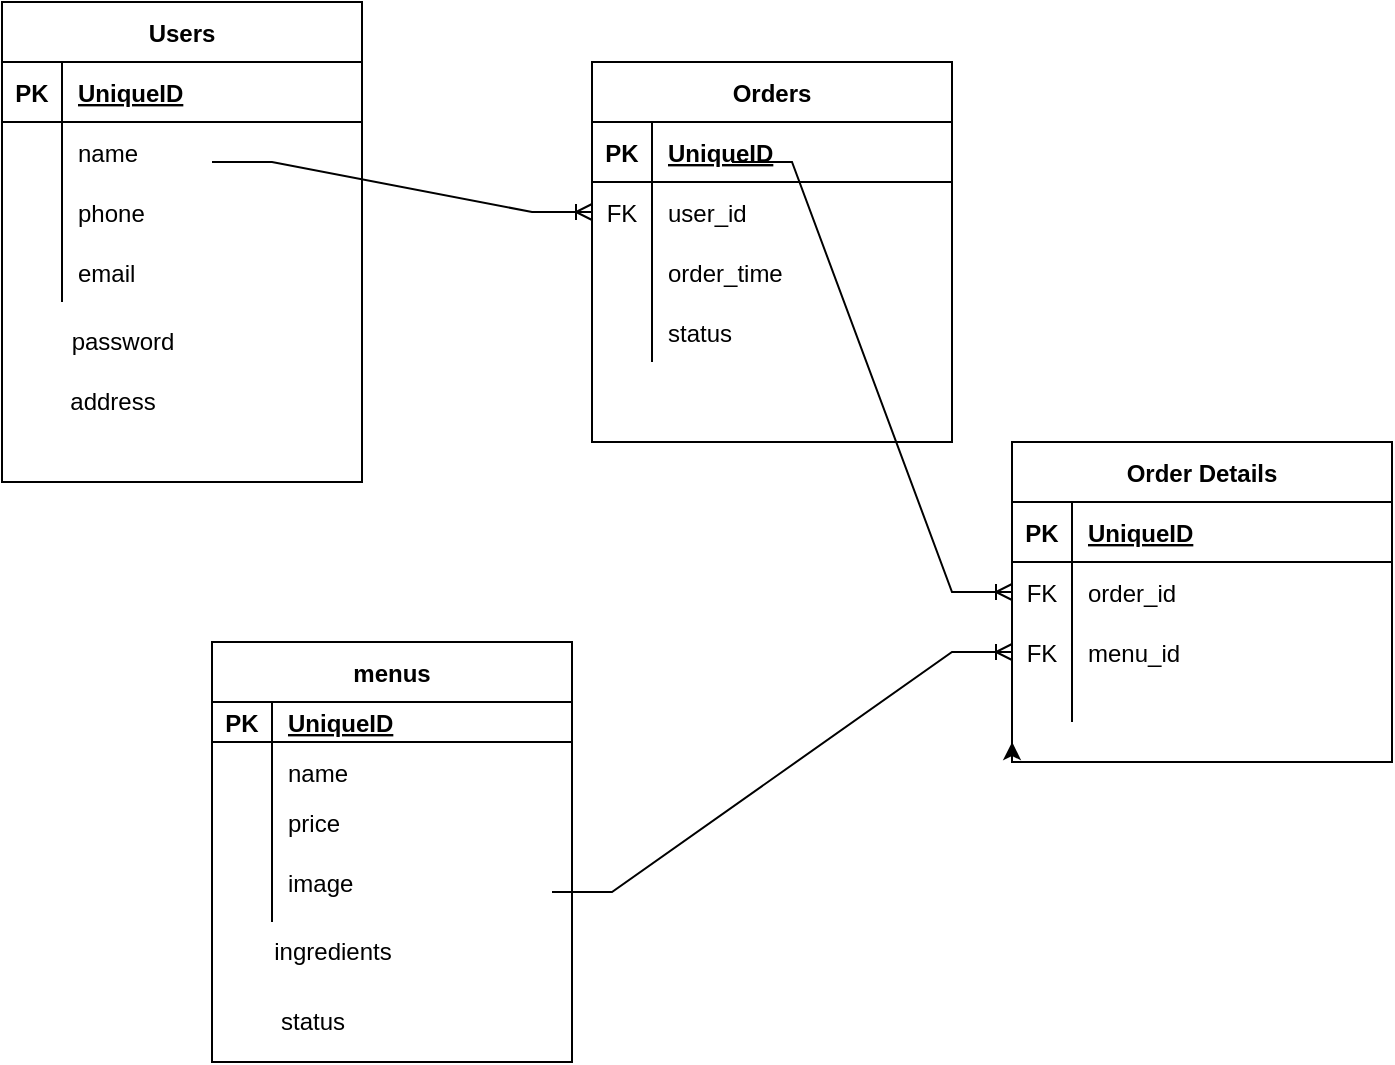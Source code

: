 <mxfile version="15.5.4" type="github">
  <diagram id="53jJXGKe3FLU3aJl7_3i" name="Page-1">
    <mxGraphModel dx="1122" dy="762" grid="1" gridSize="10" guides="1" tooltips="1" connect="1" arrows="1" fold="1" page="1" pageScale="1" pageWidth="827" pageHeight="1169" math="0" shadow="0">
      <root>
        <mxCell id="0" />
        <mxCell id="1" parent="0" />
        <mxCell id="wXnSkIEfxthHai8S1G8U-5" value="Users" style="shape=table;startSize=30;container=1;collapsible=1;childLayout=tableLayout;fixedRows=1;rowLines=0;fontStyle=1;align=center;resizeLast=1;" parent="1" vertex="1">
          <mxGeometry x="25" y="110" width="180" height="240" as="geometry" />
        </mxCell>
        <mxCell id="wXnSkIEfxthHai8S1G8U-6" value="" style="shape=partialRectangle;collapsible=0;dropTarget=0;pointerEvents=0;fillColor=none;top=0;left=0;bottom=1;right=0;points=[[0,0.5],[1,0.5]];portConstraint=eastwest;" parent="wXnSkIEfxthHai8S1G8U-5" vertex="1">
          <mxGeometry y="30" width="180" height="30" as="geometry" />
        </mxCell>
        <mxCell id="wXnSkIEfxthHai8S1G8U-7" value="PK" style="shape=partialRectangle;connectable=0;fillColor=none;top=0;left=0;bottom=0;right=0;fontStyle=1;overflow=hidden;" parent="wXnSkIEfxthHai8S1G8U-6" vertex="1">
          <mxGeometry width="30" height="30" as="geometry">
            <mxRectangle width="30" height="30" as="alternateBounds" />
          </mxGeometry>
        </mxCell>
        <mxCell id="wXnSkIEfxthHai8S1G8U-8" value="UniqueID" style="shape=partialRectangle;connectable=0;fillColor=none;top=0;left=0;bottom=0;right=0;align=left;spacingLeft=6;fontStyle=5;overflow=hidden;" parent="wXnSkIEfxthHai8S1G8U-6" vertex="1">
          <mxGeometry x="30" width="150" height="30" as="geometry">
            <mxRectangle width="150" height="30" as="alternateBounds" />
          </mxGeometry>
        </mxCell>
        <mxCell id="wXnSkIEfxthHai8S1G8U-9" value="" style="shape=partialRectangle;collapsible=0;dropTarget=0;pointerEvents=0;fillColor=none;top=0;left=0;bottom=0;right=0;points=[[0,0.5],[1,0.5]];portConstraint=eastwest;" parent="wXnSkIEfxthHai8S1G8U-5" vertex="1">
          <mxGeometry y="60" width="180" height="30" as="geometry" />
        </mxCell>
        <mxCell id="wXnSkIEfxthHai8S1G8U-10" value="" style="shape=partialRectangle;connectable=0;fillColor=none;top=0;left=0;bottom=0;right=0;editable=1;overflow=hidden;" parent="wXnSkIEfxthHai8S1G8U-9" vertex="1">
          <mxGeometry width="30" height="30" as="geometry">
            <mxRectangle width="30" height="30" as="alternateBounds" />
          </mxGeometry>
        </mxCell>
        <mxCell id="wXnSkIEfxthHai8S1G8U-11" value="name" style="shape=partialRectangle;connectable=0;fillColor=none;top=0;left=0;bottom=0;right=0;align=left;spacingLeft=6;overflow=hidden;" parent="wXnSkIEfxthHai8S1G8U-9" vertex="1">
          <mxGeometry x="30" width="150" height="30" as="geometry">
            <mxRectangle width="150" height="30" as="alternateBounds" />
          </mxGeometry>
        </mxCell>
        <mxCell id="wXnSkIEfxthHai8S1G8U-12" value="" style="shape=partialRectangle;collapsible=0;dropTarget=0;pointerEvents=0;fillColor=none;top=0;left=0;bottom=0;right=0;points=[[0,0.5],[1,0.5]];portConstraint=eastwest;" parent="wXnSkIEfxthHai8S1G8U-5" vertex="1">
          <mxGeometry y="90" width="180" height="30" as="geometry" />
        </mxCell>
        <mxCell id="wXnSkIEfxthHai8S1G8U-13" value="" style="shape=partialRectangle;connectable=0;fillColor=none;top=0;left=0;bottom=0;right=0;editable=1;overflow=hidden;" parent="wXnSkIEfxthHai8S1G8U-12" vertex="1">
          <mxGeometry width="30" height="30" as="geometry">
            <mxRectangle width="30" height="30" as="alternateBounds" />
          </mxGeometry>
        </mxCell>
        <mxCell id="wXnSkIEfxthHai8S1G8U-14" value="phone" style="shape=partialRectangle;connectable=0;fillColor=none;top=0;left=0;bottom=0;right=0;align=left;spacingLeft=6;overflow=hidden;" parent="wXnSkIEfxthHai8S1G8U-12" vertex="1">
          <mxGeometry x="30" width="150" height="30" as="geometry">
            <mxRectangle width="150" height="30" as="alternateBounds" />
          </mxGeometry>
        </mxCell>
        <mxCell id="wXnSkIEfxthHai8S1G8U-15" value="" style="shape=partialRectangle;collapsible=0;dropTarget=0;pointerEvents=0;fillColor=none;top=0;left=0;bottom=0;right=0;points=[[0,0.5],[1,0.5]];portConstraint=eastwest;" parent="wXnSkIEfxthHai8S1G8U-5" vertex="1">
          <mxGeometry y="120" width="180" height="30" as="geometry" />
        </mxCell>
        <mxCell id="wXnSkIEfxthHai8S1G8U-16" value="" style="shape=partialRectangle;connectable=0;fillColor=none;top=0;left=0;bottom=0;right=0;editable=1;overflow=hidden;" parent="wXnSkIEfxthHai8S1G8U-15" vertex="1">
          <mxGeometry width="30" height="30" as="geometry">
            <mxRectangle width="30" height="30" as="alternateBounds" />
          </mxGeometry>
        </mxCell>
        <mxCell id="wXnSkIEfxthHai8S1G8U-17" value="email" style="shape=partialRectangle;connectable=0;fillColor=none;top=0;left=0;bottom=0;right=0;align=left;spacingLeft=6;overflow=hidden;" parent="wXnSkIEfxthHai8S1G8U-15" vertex="1">
          <mxGeometry x="30" width="150" height="30" as="geometry">
            <mxRectangle width="150" height="30" as="alternateBounds" />
          </mxGeometry>
        </mxCell>
        <mxCell id="wXnSkIEfxthHai8S1G8U-19" value="password&lt;br&gt;" style="text;html=1;align=center;verticalAlign=middle;resizable=0;points=[];autosize=1;strokeColor=none;fillColor=none;" parent="1" vertex="1">
          <mxGeometry x="50" y="270" width="70" height="20" as="geometry" />
        </mxCell>
        <mxCell id="wXnSkIEfxthHai8S1G8U-20" value="address" style="text;html=1;align=center;verticalAlign=middle;resizable=0;points=[];autosize=1;strokeColor=none;fillColor=none;" parent="1" vertex="1">
          <mxGeometry x="50" y="300" width="60" height="20" as="geometry" />
        </mxCell>
        <mxCell id="wXnSkIEfxthHai8S1G8U-21" value="Orders" style="shape=table;startSize=30;container=1;collapsible=1;childLayout=tableLayout;fixedRows=1;rowLines=0;fontStyle=1;align=center;resizeLast=1;" parent="1" vertex="1">
          <mxGeometry x="320" y="140" width="180" height="190" as="geometry" />
        </mxCell>
        <mxCell id="wXnSkIEfxthHai8S1G8U-22" value="" style="shape=partialRectangle;collapsible=0;dropTarget=0;pointerEvents=0;fillColor=none;top=0;left=0;bottom=1;right=0;points=[[0,0.5],[1,0.5]];portConstraint=eastwest;" parent="wXnSkIEfxthHai8S1G8U-21" vertex="1">
          <mxGeometry y="30" width="180" height="30" as="geometry" />
        </mxCell>
        <mxCell id="wXnSkIEfxthHai8S1G8U-23" value="PK" style="shape=partialRectangle;connectable=0;fillColor=none;top=0;left=0;bottom=0;right=0;fontStyle=1;overflow=hidden;" parent="wXnSkIEfxthHai8S1G8U-22" vertex="1">
          <mxGeometry width="30" height="30" as="geometry">
            <mxRectangle width="30" height="30" as="alternateBounds" />
          </mxGeometry>
        </mxCell>
        <mxCell id="wXnSkIEfxthHai8S1G8U-24" value="UniqueID" style="shape=partialRectangle;connectable=0;fillColor=none;top=0;left=0;bottom=0;right=0;align=left;spacingLeft=6;fontStyle=5;overflow=hidden;" parent="wXnSkIEfxthHai8S1G8U-22" vertex="1">
          <mxGeometry x="30" width="150" height="30" as="geometry">
            <mxRectangle width="150" height="30" as="alternateBounds" />
          </mxGeometry>
        </mxCell>
        <mxCell id="wXnSkIEfxthHai8S1G8U-25" value="" style="shape=partialRectangle;collapsible=0;dropTarget=0;pointerEvents=0;fillColor=none;top=0;left=0;bottom=0;right=0;points=[[0,0.5],[1,0.5]];portConstraint=eastwest;" parent="wXnSkIEfxthHai8S1G8U-21" vertex="1">
          <mxGeometry y="60" width="180" height="30" as="geometry" />
        </mxCell>
        <mxCell id="wXnSkIEfxthHai8S1G8U-26" value="FK" style="shape=partialRectangle;connectable=0;fillColor=none;top=0;left=0;bottom=0;right=0;editable=1;overflow=hidden;" parent="wXnSkIEfxthHai8S1G8U-25" vertex="1">
          <mxGeometry width="30" height="30" as="geometry">
            <mxRectangle width="30" height="30" as="alternateBounds" />
          </mxGeometry>
        </mxCell>
        <mxCell id="wXnSkIEfxthHai8S1G8U-27" value="user_id" style="shape=partialRectangle;connectable=0;fillColor=none;top=0;left=0;bottom=0;right=0;align=left;spacingLeft=6;overflow=hidden;" parent="wXnSkIEfxthHai8S1G8U-25" vertex="1">
          <mxGeometry x="30" width="150" height="30" as="geometry">
            <mxRectangle width="150" height="30" as="alternateBounds" />
          </mxGeometry>
        </mxCell>
        <mxCell id="wXnSkIEfxthHai8S1G8U-28" value="" style="shape=partialRectangle;collapsible=0;dropTarget=0;pointerEvents=0;fillColor=none;top=0;left=0;bottom=0;right=0;points=[[0,0.5],[1,0.5]];portConstraint=eastwest;" parent="wXnSkIEfxthHai8S1G8U-21" vertex="1">
          <mxGeometry y="90" width="180" height="30" as="geometry" />
        </mxCell>
        <mxCell id="wXnSkIEfxthHai8S1G8U-29" value="" style="shape=partialRectangle;connectable=0;fillColor=none;top=0;left=0;bottom=0;right=0;editable=1;overflow=hidden;" parent="wXnSkIEfxthHai8S1G8U-28" vertex="1">
          <mxGeometry width="30" height="30" as="geometry">
            <mxRectangle width="30" height="30" as="alternateBounds" />
          </mxGeometry>
        </mxCell>
        <mxCell id="wXnSkIEfxthHai8S1G8U-30" value="order_time" style="shape=partialRectangle;connectable=0;fillColor=none;top=0;left=0;bottom=0;right=0;align=left;spacingLeft=6;overflow=hidden;" parent="wXnSkIEfxthHai8S1G8U-28" vertex="1">
          <mxGeometry x="30" width="150" height="30" as="geometry">
            <mxRectangle width="150" height="30" as="alternateBounds" />
          </mxGeometry>
        </mxCell>
        <mxCell id="wXnSkIEfxthHai8S1G8U-31" value="" style="shape=partialRectangle;collapsible=0;dropTarget=0;pointerEvents=0;fillColor=none;top=0;left=0;bottom=0;right=0;points=[[0,0.5],[1,0.5]];portConstraint=eastwest;" parent="wXnSkIEfxthHai8S1G8U-21" vertex="1">
          <mxGeometry y="120" width="180" height="30" as="geometry" />
        </mxCell>
        <mxCell id="wXnSkIEfxthHai8S1G8U-32" value="" style="shape=partialRectangle;connectable=0;fillColor=none;top=0;left=0;bottom=0;right=0;editable=1;overflow=hidden;" parent="wXnSkIEfxthHai8S1G8U-31" vertex="1">
          <mxGeometry width="30" height="30" as="geometry">
            <mxRectangle width="30" height="30" as="alternateBounds" />
          </mxGeometry>
        </mxCell>
        <mxCell id="wXnSkIEfxthHai8S1G8U-33" value="status" style="shape=partialRectangle;connectable=0;fillColor=none;top=0;left=0;bottom=0;right=0;align=left;spacingLeft=6;overflow=hidden;" parent="wXnSkIEfxthHai8S1G8U-31" vertex="1">
          <mxGeometry x="30" width="150" height="30" as="geometry">
            <mxRectangle width="150" height="30" as="alternateBounds" />
          </mxGeometry>
        </mxCell>
        <mxCell id="wXnSkIEfxthHai8S1G8U-34" value="" style="edgeStyle=entityRelationEdgeStyle;fontSize=12;html=1;endArrow=ERoneToMany;rounded=0;entryX=0;entryY=0.5;entryDx=0;entryDy=0;" parent="1" target="wXnSkIEfxthHai8S1G8U-25" edge="1">
          <mxGeometry width="100" height="100" relative="1" as="geometry">
            <mxPoint x="130" y="190" as="sourcePoint" />
            <mxPoint x="230" y="90" as="targetPoint" />
          </mxGeometry>
        </mxCell>
        <mxCell id="wXnSkIEfxthHai8S1G8U-104" style="edgeStyle=orthogonalEdgeStyle;rounded=0;orthogonalLoop=1;jettySize=auto;html=1;exitX=0;exitY=1;exitDx=0;exitDy=0;" parent="1" source="wXnSkIEfxthHai8S1G8U-38" edge="1">
          <mxGeometry relative="1" as="geometry">
            <mxPoint x="530.069" y="480.0" as="targetPoint" />
          </mxGeometry>
        </mxCell>
        <mxCell id="wXnSkIEfxthHai8S1G8U-38" value="Order Details" style="shape=table;startSize=30;container=1;collapsible=1;childLayout=tableLayout;fixedRows=1;rowLines=0;fontStyle=1;align=center;resizeLast=1;" parent="1" vertex="1">
          <mxGeometry x="530" y="330" width="190" height="160" as="geometry" />
        </mxCell>
        <mxCell id="wXnSkIEfxthHai8S1G8U-39" value="" style="shape=partialRectangle;collapsible=0;dropTarget=0;pointerEvents=0;fillColor=none;top=0;left=0;bottom=1;right=0;points=[[0,0.5],[1,0.5]];portConstraint=eastwest;" parent="wXnSkIEfxthHai8S1G8U-38" vertex="1">
          <mxGeometry y="30" width="190" height="30" as="geometry" />
        </mxCell>
        <mxCell id="wXnSkIEfxthHai8S1G8U-40" value="PK" style="shape=partialRectangle;connectable=0;fillColor=none;top=0;left=0;bottom=0;right=0;fontStyle=1;overflow=hidden;" parent="wXnSkIEfxthHai8S1G8U-39" vertex="1">
          <mxGeometry width="30" height="30" as="geometry">
            <mxRectangle width="30" height="30" as="alternateBounds" />
          </mxGeometry>
        </mxCell>
        <mxCell id="wXnSkIEfxthHai8S1G8U-41" value="UniqueID" style="shape=partialRectangle;connectable=0;fillColor=none;top=0;left=0;bottom=0;right=0;align=left;spacingLeft=6;fontStyle=5;overflow=hidden;" parent="wXnSkIEfxthHai8S1G8U-39" vertex="1">
          <mxGeometry x="30" width="160" height="30" as="geometry">
            <mxRectangle width="160" height="30" as="alternateBounds" />
          </mxGeometry>
        </mxCell>
        <mxCell id="wXnSkIEfxthHai8S1G8U-42" value="" style="shape=partialRectangle;collapsible=0;dropTarget=0;pointerEvents=0;fillColor=none;top=0;left=0;bottom=0;right=0;points=[[0,0.5],[1,0.5]];portConstraint=eastwest;" parent="wXnSkIEfxthHai8S1G8U-38" vertex="1">
          <mxGeometry y="60" width="190" height="30" as="geometry" />
        </mxCell>
        <mxCell id="wXnSkIEfxthHai8S1G8U-43" value="FK" style="shape=partialRectangle;connectable=0;fillColor=none;top=0;left=0;bottom=0;right=0;editable=1;overflow=hidden;" parent="wXnSkIEfxthHai8S1G8U-42" vertex="1">
          <mxGeometry width="30" height="30" as="geometry">
            <mxRectangle width="30" height="30" as="alternateBounds" />
          </mxGeometry>
        </mxCell>
        <mxCell id="wXnSkIEfxthHai8S1G8U-44" value="order_id" style="shape=partialRectangle;connectable=0;fillColor=none;top=0;left=0;bottom=0;right=0;align=left;spacingLeft=6;overflow=hidden;" parent="wXnSkIEfxthHai8S1G8U-42" vertex="1">
          <mxGeometry x="30" width="160" height="30" as="geometry">
            <mxRectangle width="160" height="30" as="alternateBounds" />
          </mxGeometry>
        </mxCell>
        <mxCell id="wXnSkIEfxthHai8S1G8U-45" value="" style="shape=partialRectangle;collapsible=0;dropTarget=0;pointerEvents=0;fillColor=none;top=0;left=0;bottom=0;right=0;points=[[0,0.5],[1,0.5]];portConstraint=eastwest;" parent="wXnSkIEfxthHai8S1G8U-38" vertex="1">
          <mxGeometry y="90" width="190" height="30" as="geometry" />
        </mxCell>
        <mxCell id="wXnSkIEfxthHai8S1G8U-46" value="FK" style="shape=partialRectangle;connectable=0;fillColor=none;top=0;left=0;bottom=0;right=0;editable=1;overflow=hidden;" parent="wXnSkIEfxthHai8S1G8U-45" vertex="1">
          <mxGeometry width="30" height="30" as="geometry">
            <mxRectangle width="30" height="30" as="alternateBounds" />
          </mxGeometry>
        </mxCell>
        <mxCell id="wXnSkIEfxthHai8S1G8U-47" value="menu_id" style="shape=partialRectangle;connectable=0;fillColor=none;top=0;left=0;bottom=0;right=0;align=left;spacingLeft=6;overflow=hidden;" parent="wXnSkIEfxthHai8S1G8U-45" vertex="1">
          <mxGeometry x="30" width="160" height="30" as="geometry">
            <mxRectangle width="160" height="30" as="alternateBounds" />
          </mxGeometry>
        </mxCell>
        <mxCell id="wXnSkIEfxthHai8S1G8U-48" value="" style="shape=partialRectangle;collapsible=0;dropTarget=0;pointerEvents=0;fillColor=none;top=0;left=0;bottom=0;right=0;points=[[0,0.5],[1,0.5]];portConstraint=eastwest;" parent="wXnSkIEfxthHai8S1G8U-38" vertex="1">
          <mxGeometry y="120" width="190" height="20" as="geometry" />
        </mxCell>
        <mxCell id="wXnSkIEfxthHai8S1G8U-49" value="" style="shape=partialRectangle;connectable=0;fillColor=none;top=0;left=0;bottom=0;right=0;editable=1;overflow=hidden;" parent="wXnSkIEfxthHai8S1G8U-48" vertex="1">
          <mxGeometry width="30" height="20" as="geometry">
            <mxRectangle width="30" height="20" as="alternateBounds" />
          </mxGeometry>
        </mxCell>
        <mxCell id="wXnSkIEfxthHai8S1G8U-50" value="" style="shape=partialRectangle;connectable=0;fillColor=none;top=0;left=0;bottom=0;right=0;align=left;spacingLeft=6;overflow=hidden;" parent="wXnSkIEfxthHai8S1G8U-48" vertex="1">
          <mxGeometry x="30" width="160" height="20" as="geometry">
            <mxRectangle width="160" height="20" as="alternateBounds" />
          </mxGeometry>
        </mxCell>
        <mxCell id="wXnSkIEfxthHai8S1G8U-52" value="" style="edgeStyle=entityRelationEdgeStyle;fontSize=12;html=1;endArrow=ERoneToMany;rounded=0;entryX=0;entryY=0.5;entryDx=0;entryDy=0;" parent="1" target="wXnSkIEfxthHai8S1G8U-42" edge="1">
          <mxGeometry width="100" height="100" relative="1" as="geometry">
            <mxPoint x="390" y="190" as="sourcePoint" />
            <mxPoint x="490" y="90" as="targetPoint" />
          </mxGeometry>
        </mxCell>
        <mxCell id="wXnSkIEfxthHai8S1G8U-80" value="menus" style="shape=table;startSize=30;container=1;collapsible=1;childLayout=tableLayout;fixedRows=1;rowLines=0;fontStyle=1;align=center;resizeLast=1;" parent="1" vertex="1">
          <mxGeometry x="130" y="430" width="180" height="210" as="geometry" />
        </mxCell>
        <mxCell id="wXnSkIEfxthHai8S1G8U-81" value="" style="shape=partialRectangle;collapsible=0;dropTarget=0;pointerEvents=0;fillColor=none;top=0;left=0;bottom=1;right=0;points=[[0,0.5],[1,0.5]];portConstraint=eastwest;" parent="wXnSkIEfxthHai8S1G8U-80" vertex="1">
          <mxGeometry y="30" width="180" height="20" as="geometry" />
        </mxCell>
        <mxCell id="wXnSkIEfxthHai8S1G8U-82" value="PK" style="shape=partialRectangle;connectable=0;fillColor=none;top=0;left=0;bottom=0;right=0;fontStyle=1;overflow=hidden;" parent="wXnSkIEfxthHai8S1G8U-81" vertex="1">
          <mxGeometry width="30" height="20" as="geometry">
            <mxRectangle width="30" height="20" as="alternateBounds" />
          </mxGeometry>
        </mxCell>
        <mxCell id="wXnSkIEfxthHai8S1G8U-83" value="UniqueID" style="shape=partialRectangle;connectable=0;fillColor=none;top=0;left=0;bottom=0;right=0;align=left;spacingLeft=6;fontStyle=5;overflow=hidden;" parent="wXnSkIEfxthHai8S1G8U-81" vertex="1">
          <mxGeometry x="30" width="150" height="20" as="geometry">
            <mxRectangle width="150" height="20" as="alternateBounds" />
          </mxGeometry>
        </mxCell>
        <mxCell id="wXnSkIEfxthHai8S1G8U-84" value="" style="shape=partialRectangle;collapsible=0;dropTarget=0;pointerEvents=0;fillColor=none;top=0;left=0;bottom=0;right=0;points=[[0,0.5],[1,0.5]];portConstraint=eastwest;" parent="wXnSkIEfxthHai8S1G8U-80" vertex="1">
          <mxGeometry y="50" width="180" height="30" as="geometry" />
        </mxCell>
        <mxCell id="wXnSkIEfxthHai8S1G8U-85" value="" style="shape=partialRectangle;connectable=0;fillColor=none;top=0;left=0;bottom=0;right=0;editable=1;overflow=hidden;" parent="wXnSkIEfxthHai8S1G8U-84" vertex="1">
          <mxGeometry width="30" height="30" as="geometry">
            <mxRectangle width="30" height="30" as="alternateBounds" />
          </mxGeometry>
        </mxCell>
        <mxCell id="wXnSkIEfxthHai8S1G8U-86" value="name" style="shape=partialRectangle;connectable=0;fillColor=none;top=0;left=0;bottom=0;right=0;align=left;spacingLeft=6;overflow=hidden;" parent="wXnSkIEfxthHai8S1G8U-84" vertex="1">
          <mxGeometry x="30" width="150" height="30" as="geometry">
            <mxRectangle width="150" height="30" as="alternateBounds" />
          </mxGeometry>
        </mxCell>
        <mxCell id="wXnSkIEfxthHai8S1G8U-87" value="" style="shape=partialRectangle;collapsible=0;dropTarget=0;pointerEvents=0;fillColor=none;top=0;left=0;bottom=0;right=0;points=[[0,0.5],[1,0.5]];portConstraint=eastwest;" parent="wXnSkIEfxthHai8S1G8U-80" vertex="1">
          <mxGeometry y="80" width="180" height="20" as="geometry" />
        </mxCell>
        <mxCell id="wXnSkIEfxthHai8S1G8U-88" value="" style="shape=partialRectangle;connectable=0;fillColor=none;top=0;left=0;bottom=0;right=0;editable=1;overflow=hidden;" parent="wXnSkIEfxthHai8S1G8U-87" vertex="1">
          <mxGeometry width="30" height="20" as="geometry">
            <mxRectangle width="30" height="20" as="alternateBounds" />
          </mxGeometry>
        </mxCell>
        <mxCell id="wXnSkIEfxthHai8S1G8U-89" value="price" style="shape=partialRectangle;connectable=0;fillColor=none;top=0;left=0;bottom=0;right=0;align=left;spacingLeft=6;overflow=hidden;" parent="wXnSkIEfxthHai8S1G8U-87" vertex="1">
          <mxGeometry x="30" width="150" height="20" as="geometry">
            <mxRectangle width="150" height="20" as="alternateBounds" />
          </mxGeometry>
        </mxCell>
        <mxCell id="wXnSkIEfxthHai8S1G8U-90" value="" style="shape=partialRectangle;collapsible=0;dropTarget=0;pointerEvents=0;fillColor=none;top=0;left=0;bottom=0;right=0;points=[[0,0.5],[1,0.5]];portConstraint=eastwest;" parent="wXnSkIEfxthHai8S1G8U-80" vertex="1">
          <mxGeometry y="100" width="180" height="40" as="geometry" />
        </mxCell>
        <mxCell id="wXnSkIEfxthHai8S1G8U-91" value="" style="shape=partialRectangle;connectable=0;fillColor=none;top=0;left=0;bottom=0;right=0;editable=1;overflow=hidden;" parent="wXnSkIEfxthHai8S1G8U-90" vertex="1">
          <mxGeometry width="30" height="40" as="geometry">
            <mxRectangle width="30" height="40" as="alternateBounds" />
          </mxGeometry>
        </mxCell>
        <mxCell id="wXnSkIEfxthHai8S1G8U-92" value="image" style="shape=partialRectangle;connectable=0;fillColor=none;top=0;left=0;bottom=0;right=0;align=left;spacingLeft=6;overflow=hidden;" parent="wXnSkIEfxthHai8S1G8U-90" vertex="1">
          <mxGeometry x="30" width="150" height="40" as="geometry">
            <mxRectangle width="150" height="40" as="alternateBounds" />
          </mxGeometry>
        </mxCell>
        <mxCell id="wXnSkIEfxthHai8S1G8U-93" value="ingredients" style="text;html=1;align=center;verticalAlign=middle;resizable=0;points=[];autosize=1;strokeColor=none;fillColor=none;" parent="1" vertex="1">
          <mxGeometry x="155" y="575" width="70" height="20" as="geometry" />
        </mxCell>
        <mxCell id="wXnSkIEfxthHai8S1G8U-94" value="status" style="text;html=1;align=center;verticalAlign=middle;resizable=0;points=[];autosize=1;strokeColor=none;fillColor=none;" parent="1" vertex="1">
          <mxGeometry x="155" y="610" width="50" height="20" as="geometry" />
        </mxCell>
        <mxCell id="wXnSkIEfxthHai8S1G8U-96" value="" style="edgeStyle=entityRelationEdgeStyle;fontSize=12;html=1;endArrow=ERoneToMany;rounded=0;entryX=0;entryY=0.5;entryDx=0;entryDy=0;" parent="1" target="wXnSkIEfxthHai8S1G8U-45" edge="1">
          <mxGeometry width="100" height="100" relative="1" as="geometry">
            <mxPoint x="300" y="555" as="sourcePoint" />
            <mxPoint x="430" y="330" as="targetPoint" />
          </mxGeometry>
        </mxCell>
      </root>
    </mxGraphModel>
  </diagram>
</mxfile>
